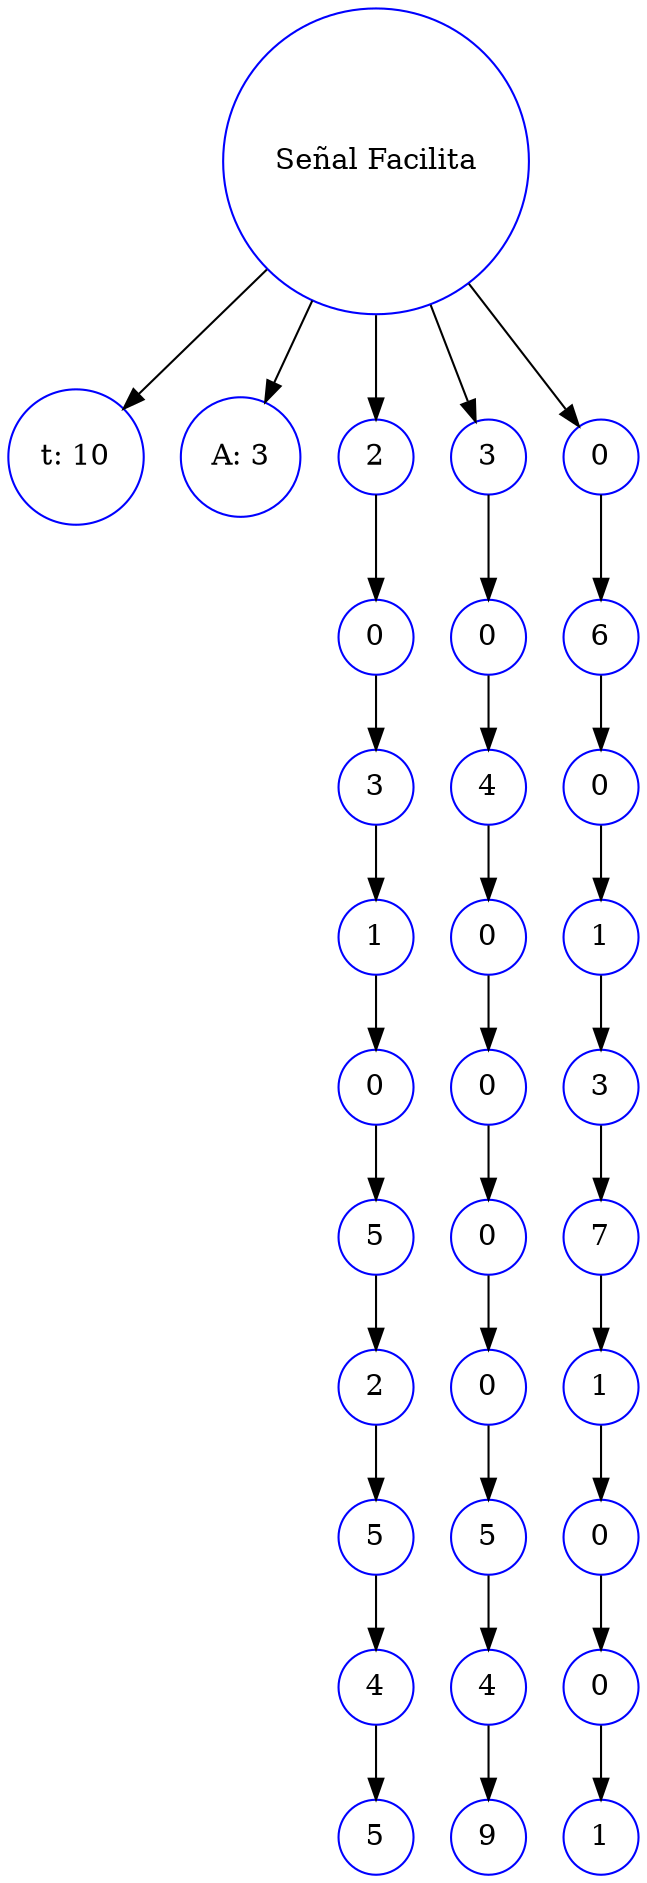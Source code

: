 digraph G {
        rankdir=TB
        node [shape=circle, color=blue]
        node0[label="Señal Facilita"]
	node0 -> "t: 10"
	node0 -> "A: 3"
	node11[label="2"]
	node21[label="0"]
	node31[label="3"]
	node41[label="1"]
	node51[label="0"]
	node61[label="5"]
	node71[label="2"]
	node81[label="5"]
	node91[label="4"]
	node101[label="5"]
	node0 -> node11 -> node21 -> node31 -> node41 -> node51 -> node61 -> node71 -> node81 -> node91 -> node101
	node12[label="3"]
	node22[label="0"]
	node32[label="4"]
	node42[label="0"]
	node52[label="0"]
	node62[label="0"]
	node72[label="0"]
	node82[label="5"]
	node92[label="4"]
	node102[label="9"]
	node0 -> node12 -> node22 -> node32 -> node42 -> node52 -> node62 -> node72 -> node82 -> node92 -> node102
	node13[label="0"]
	node23[label="6"]
	node33[label="0"]
	node43[label="1"]
	node53[label="3"]
	node63[label="7"]
	node73[label="1"]
	node83[label="0"]
	node93[label="0"]
	node103[label="1"]
	node0 -> node13 -> node23 -> node33 -> node43 -> node53 -> node63 -> node73 -> node83 -> node93 -> node103
}
